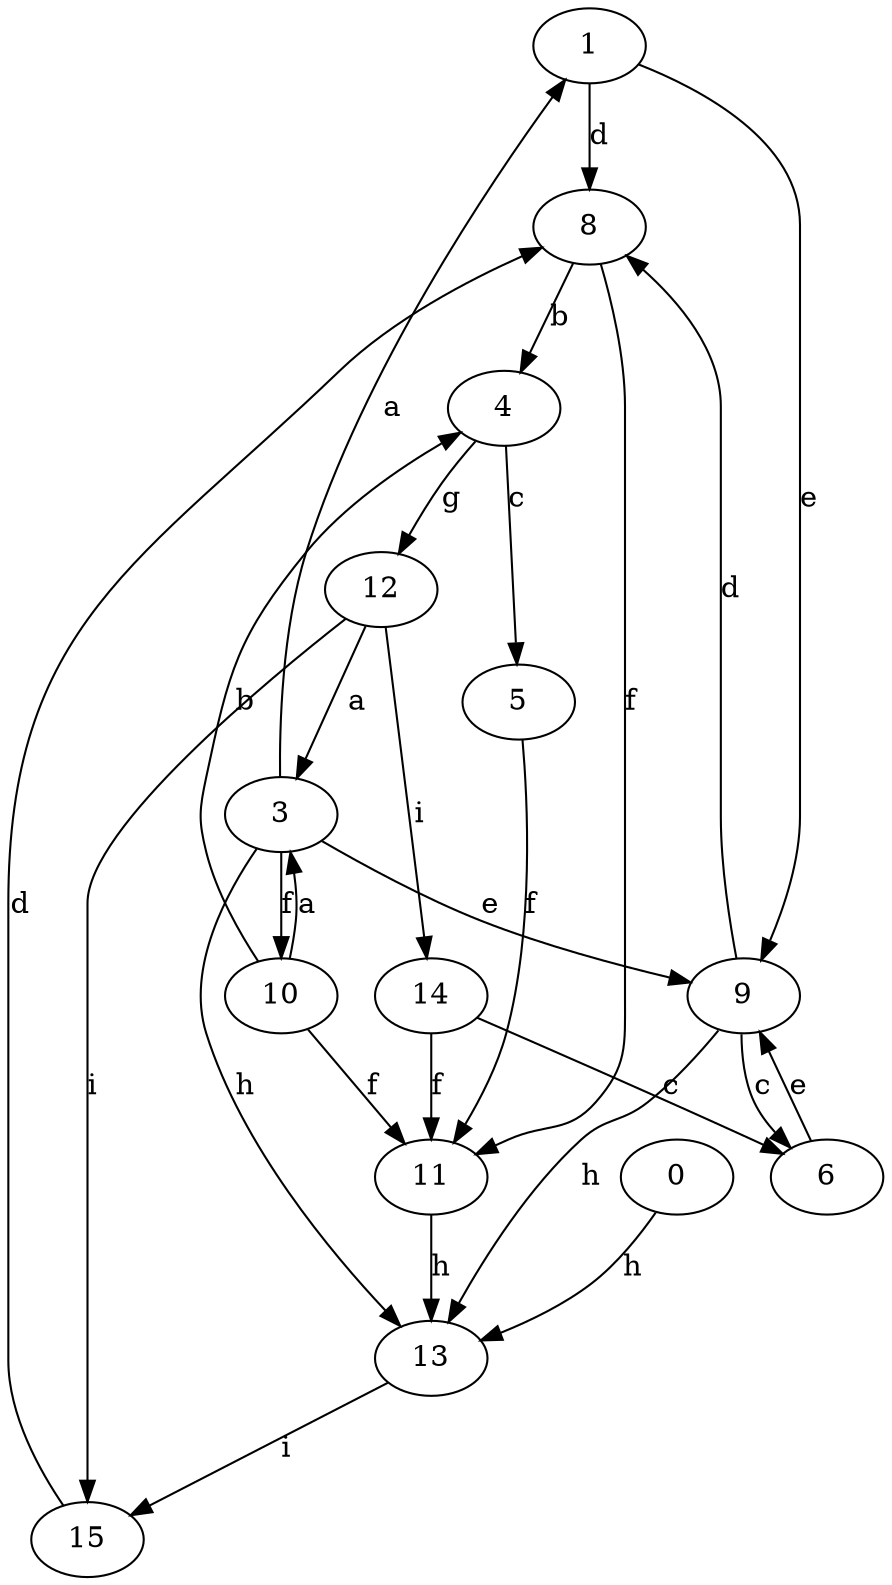 strict digraph  {
1;
3;
4;
5;
0;
6;
8;
9;
10;
11;
12;
13;
14;
15;
1 -> 8  [label=d];
1 -> 9  [label=e];
3 -> 1  [label=a];
3 -> 9  [label=e];
3 -> 10  [label=f];
3 -> 13  [label=h];
4 -> 5  [label=c];
4 -> 12  [label=g];
5 -> 11  [label=f];
0 -> 13  [label=h];
6 -> 9  [label=e];
8 -> 4  [label=b];
8 -> 11  [label=f];
9 -> 6  [label=c];
9 -> 8  [label=d];
9 -> 13  [label=h];
10 -> 3  [label=a];
10 -> 4  [label=b];
10 -> 11  [label=f];
11 -> 13  [label=h];
12 -> 3  [label=a];
12 -> 14  [label=i];
12 -> 15  [label=i];
13 -> 15  [label=i];
14 -> 6  [label=c];
14 -> 11  [label=f];
15 -> 8  [label=d];
}
